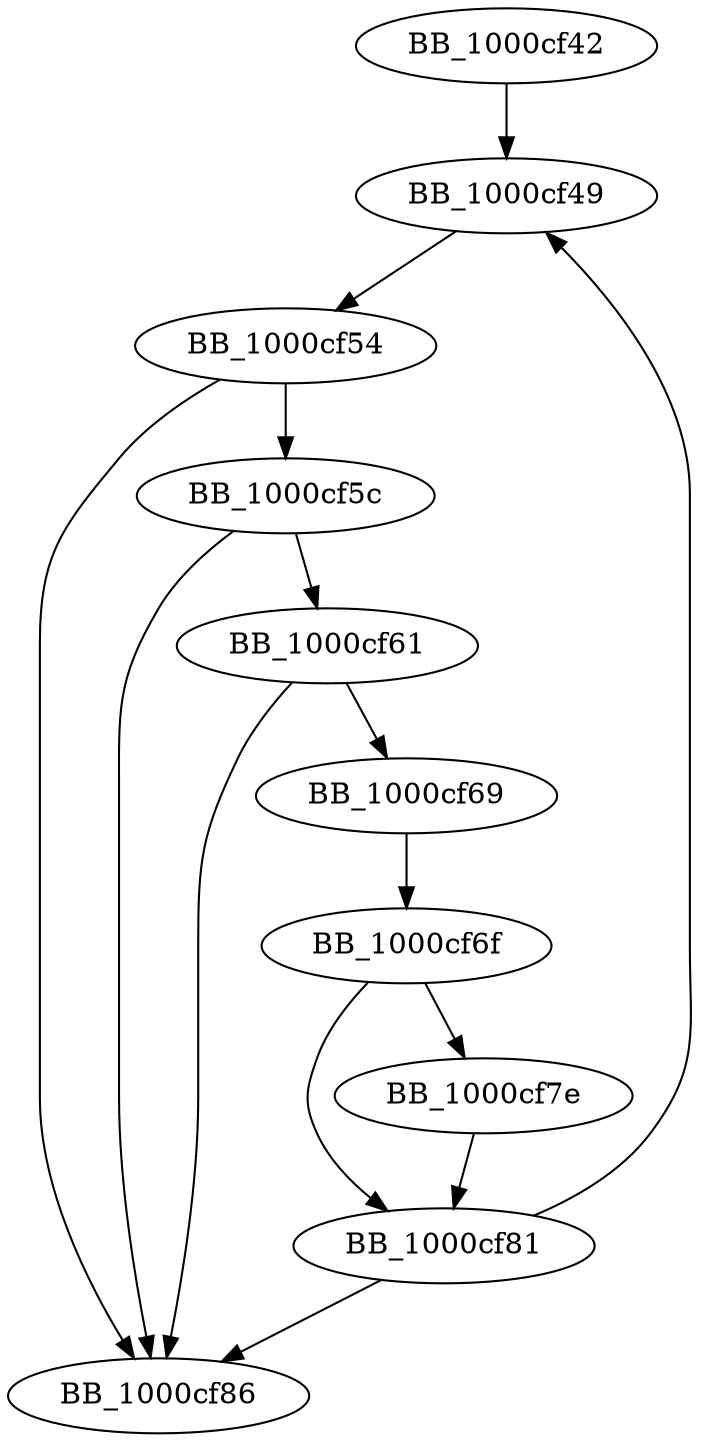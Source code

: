 DiGraph __realloc_crt{
BB_1000cf42->BB_1000cf49
BB_1000cf49->BB_1000cf54
BB_1000cf54->BB_1000cf5c
BB_1000cf54->BB_1000cf86
BB_1000cf5c->BB_1000cf61
BB_1000cf5c->BB_1000cf86
BB_1000cf61->BB_1000cf69
BB_1000cf61->BB_1000cf86
BB_1000cf69->BB_1000cf6f
BB_1000cf6f->BB_1000cf7e
BB_1000cf6f->BB_1000cf81
BB_1000cf7e->BB_1000cf81
BB_1000cf81->BB_1000cf49
BB_1000cf81->BB_1000cf86
}

